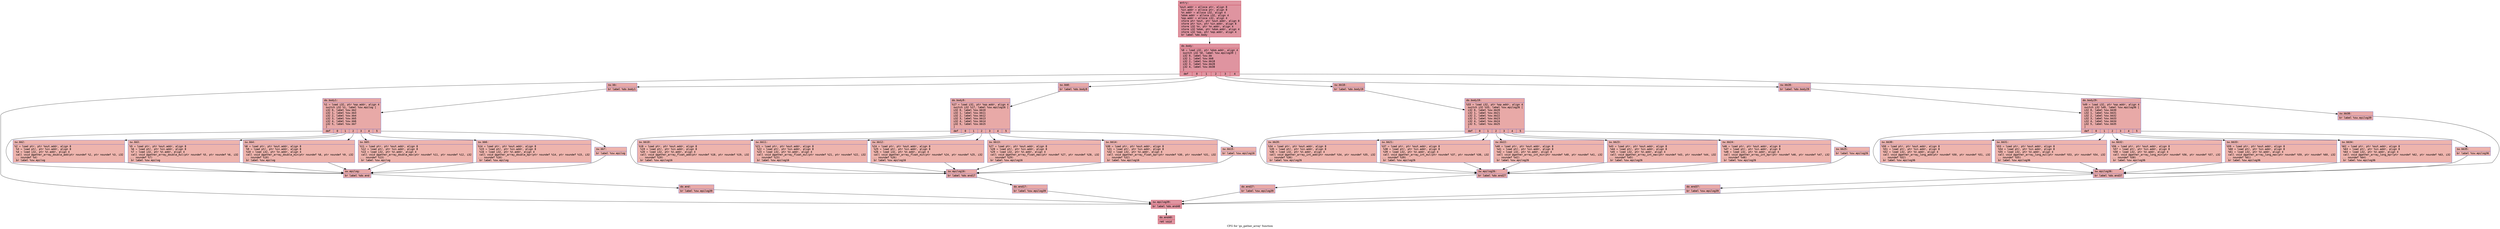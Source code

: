 digraph "CFG for 'gs_gather_array' function" {
	label="CFG for 'gs_gather_array' function";

	Node0x55e011c5eb60 [shape=record,color="#b70d28ff", style=filled, fillcolor="#b70d2870" fontname="Courier",label="{entry:\l|  %out.addr = alloca ptr, align 8\l  %in.addr = alloca ptr, align 8\l  %n.addr = alloca i32, align 4\l  %dom.addr = alloca i32, align 4\l  %op.addr = alloca i32, align 4\l  store ptr %out, ptr %out.addr, align 8\l  store ptr %in, ptr %in.addr, align 8\l  store i32 %n, ptr %n.addr, align 4\l  store i32 %dom, ptr %dom.addr, align 4\l  store i32 %op, ptr %op.addr, align 4\l  br label %do.body\l}"];
	Node0x55e011c5eb60 -> Node0x55e011c5fc80[tooltip="entry -> do.body\nProbability 100.00%" ];
	Node0x55e011c5fc80 [shape=record,color="#b70d28ff", style=filled, fillcolor="#b70d2870" fontname="Courier",label="{do.body:\l|  %0 = load i32, ptr %dom.addr, align 4\l  switch i32 %0, label %sw.epilog39 [\l    i32 0, label %sw.bb\l    i32 1, label %sw.bb8\l    i32 2, label %sw.bb18\l    i32 3, label %sw.bb28\l    i32 4, label %sw.bb38\l  ]\l|{<s0>def|<s1>0|<s2>1|<s3>2|<s4>3|<s5>4}}"];
	Node0x55e011c5fc80:s0 -> Node0x55e011c5fde0[tooltip="do.body -> sw.epilog39\nProbability 16.67%" ];
	Node0x55e011c5fc80:s1 -> Node0x55e011c60000[tooltip="do.body -> sw.bb\nProbability 16.67%" ];
	Node0x55e011c5fc80:s2 -> Node0x55e011c600d0[tooltip="do.body -> sw.bb8\nProbability 16.67%" ];
	Node0x55e011c5fc80:s3 -> Node0x55e011c601d0[tooltip="do.body -> sw.bb18\nProbability 16.67%" ];
	Node0x55e011c5fc80:s4 -> Node0x55e011c602d0[tooltip="do.body -> sw.bb28\nProbability 16.67%" ];
	Node0x55e011c5fc80:s5 -> Node0x55e011c603a0[tooltip="do.body -> sw.bb38\nProbability 16.67%" ];
	Node0x55e011c60000 [shape=record,color="#3d50c3ff", style=filled, fillcolor="#ca3b3770" fontname="Courier",label="{sw.bb:\l|  br label %do.body1\l}"];
	Node0x55e011c60000 -> Node0x55e011c60660[tooltip="sw.bb -> do.body1\nProbability 100.00%" ];
	Node0x55e011c60660 [shape=record,color="#3d50c3ff", style=filled, fillcolor="#ca3b3770" fontname="Courier",label="{do.body1:\l|  %1 = load i32, ptr %op.addr, align 4\l  switch i32 %1, label %sw.epilog [\l    i32 0, label %sw.bb2\l    i32 1, label %sw.bb3\l    i32 2, label %sw.bb4\l    i32 3, label %sw.bb5\l    i32 4, label %sw.bb6\l    i32 5, label %sw.bb7\l  ]\l|{<s0>def|<s1>0|<s2>1|<s3>2|<s4>3|<s5>4|<s6>5}}"];
	Node0x55e011c60660:s0 -> Node0x55e011c607d0[tooltip="do.body1 -> sw.epilog\nProbability 14.29%" ];
	Node0x55e011c60660:s1 -> Node0x55e011c60850[tooltip="do.body1 -> sw.bb2\nProbability 14.29%" ];
	Node0x55e011c60660:s2 -> Node0x55e011c60920[tooltip="do.body1 -> sw.bb3\nProbability 14.29%" ];
	Node0x55e011c60660:s3 -> Node0x55e011c609f0[tooltip="do.body1 -> sw.bb4\nProbability 14.29%" ];
	Node0x55e011c60660:s4 -> Node0x55e011c60ac0[tooltip="do.body1 -> sw.bb5\nProbability 14.29%" ];
	Node0x55e011c60660:s5 -> Node0x55e011c60b90[tooltip="do.body1 -> sw.bb6\nProbability 14.29%" ];
	Node0x55e011c60660:s6 -> Node0x55e011c60fb0[tooltip="do.body1 -> sw.bb7\nProbability 14.29%" ];
	Node0x55e011c60850 [shape=record,color="#3d50c3ff", style=filled, fillcolor="#d8564670" fontname="Courier",label="{sw.bb2:\l|  %2 = load ptr, ptr %out.addr, align 8\l  %3 = load ptr, ptr %in.addr, align 8\l  %4 = load i32, ptr %n.addr, align 4\l  call void @gather_array_double_add(ptr noundef %2, ptr noundef %3, i32\l... noundef %4)\l  br label %sw.epilog\l}"];
	Node0x55e011c60850 -> Node0x55e011c607d0[tooltip="sw.bb2 -> sw.epilog\nProbability 100.00%" ];
	Node0x55e011c60920 [shape=record,color="#3d50c3ff", style=filled, fillcolor="#d8564670" fontname="Courier",label="{sw.bb3:\l|  %5 = load ptr, ptr %out.addr, align 8\l  %6 = load ptr, ptr %in.addr, align 8\l  %7 = load i32, ptr %n.addr, align 4\l  call void @gather_array_double_mul(ptr noundef %5, ptr noundef %6, i32\l... noundef %7)\l  br label %sw.epilog\l}"];
	Node0x55e011c60920 -> Node0x55e011c607d0[tooltip="sw.bb3 -> sw.epilog\nProbability 100.00%" ];
	Node0x55e011c609f0 [shape=record,color="#3d50c3ff", style=filled, fillcolor="#d8564670" fontname="Courier",label="{sw.bb4:\l|  %8 = load ptr, ptr %out.addr, align 8\l  %9 = load ptr, ptr %in.addr, align 8\l  %10 = load i32, ptr %n.addr, align 4\l  call void @gather_array_double_min(ptr noundef %8, ptr noundef %9, i32\l... noundef %10)\l  br label %sw.epilog\l}"];
	Node0x55e011c609f0 -> Node0x55e011c607d0[tooltip="sw.bb4 -> sw.epilog\nProbability 100.00%" ];
	Node0x55e011c60ac0 [shape=record,color="#3d50c3ff", style=filled, fillcolor="#d8564670" fontname="Courier",label="{sw.bb5:\l|  %11 = load ptr, ptr %out.addr, align 8\l  %12 = load ptr, ptr %in.addr, align 8\l  %13 = load i32, ptr %n.addr, align 4\l  call void @gather_array_double_max(ptr noundef %11, ptr noundef %12, i32\l... noundef %13)\l  br label %sw.epilog\l}"];
	Node0x55e011c60ac0 -> Node0x55e011c607d0[tooltip="sw.bb5 -> sw.epilog\nProbability 100.00%" ];
	Node0x55e011c60b90 [shape=record,color="#3d50c3ff", style=filled, fillcolor="#d8564670" fontname="Courier",label="{sw.bb6:\l|  %14 = load ptr, ptr %out.addr, align 8\l  %15 = load ptr, ptr %in.addr, align 8\l  %16 = load i32, ptr %n.addr, align 4\l  call void @gather_array_double_bpr(ptr noundef %14, ptr noundef %15, i32\l... noundef %16)\l  br label %sw.epilog\l}"];
	Node0x55e011c60b90 -> Node0x55e011c607d0[tooltip="sw.bb6 -> sw.epilog\nProbability 100.00%" ];
	Node0x55e011c60fb0 [shape=record,color="#3d50c3ff", style=filled, fillcolor="#d8564670" fontname="Courier",label="{sw.bb7:\l|  br label %sw.epilog\l}"];
	Node0x55e011c60fb0 -> Node0x55e011c607d0[tooltip="sw.bb7 -> sw.epilog\nProbability 100.00%" ];
	Node0x55e011c607d0 [shape=record,color="#3d50c3ff", style=filled, fillcolor="#ca3b3770" fontname="Courier",label="{sw.epilog:\l|  br label %do.end\l}"];
	Node0x55e011c607d0 -> Node0x55e011c622e0[tooltip="sw.epilog -> do.end\nProbability 100.00%" ];
	Node0x55e011c622e0 [shape=record,color="#3d50c3ff", style=filled, fillcolor="#ca3b3770" fontname="Courier",label="{do.end:\l|  br label %sw.epilog39\l}"];
	Node0x55e011c622e0 -> Node0x55e011c5fde0[tooltip="do.end -> sw.epilog39\nProbability 100.00%" ];
	Node0x55e011c600d0 [shape=record,color="#3d50c3ff", style=filled, fillcolor="#ca3b3770" fontname="Courier",label="{sw.bb8:\l|  br label %do.body9\l}"];
	Node0x55e011c600d0 -> Node0x55e011c62410[tooltip="sw.bb8 -> do.body9\nProbability 100.00%" ];
	Node0x55e011c62410 [shape=record,color="#3d50c3ff", style=filled, fillcolor="#ca3b3770" fontname="Courier",label="{do.body9:\l|  %17 = load i32, ptr %op.addr, align 4\l  switch i32 %17, label %sw.epilog16 [\l    i32 0, label %sw.bb10\l    i32 1, label %sw.bb11\l    i32 2, label %sw.bb12\l    i32 3, label %sw.bb13\l    i32 4, label %sw.bb14\l    i32 5, label %sw.bb15\l  ]\l|{<s0>def|<s1>0|<s2>1|<s3>2|<s4>3|<s5>4|<s6>5}}"];
	Node0x55e011c62410:s0 -> Node0x55e011c62550[tooltip="do.body9 -> sw.epilog16\nProbability 14.29%" ];
	Node0x55e011c62410:s1 -> Node0x55e011c625a0[tooltip="do.body9 -> sw.bb10\nProbability 14.29%" ];
	Node0x55e011c62410:s2 -> Node0x55e011c62610[tooltip="do.body9 -> sw.bb11\nProbability 14.29%" ];
	Node0x55e011c62410:s3 -> Node0x55e011c62680[tooltip="do.body9 -> sw.bb12\nProbability 14.29%" ];
	Node0x55e011c62410:s4 -> Node0x55e011c62750[tooltip="do.body9 -> sw.bb13\nProbability 14.29%" ];
	Node0x55e011c62410:s5 -> Node0x55e011c62820[tooltip="do.body9 -> sw.bb14\nProbability 14.29%" ];
	Node0x55e011c62410:s6 -> Node0x55e011c628f0[tooltip="do.body9 -> sw.bb15\nProbability 14.29%" ];
	Node0x55e011c625a0 [shape=record,color="#3d50c3ff", style=filled, fillcolor="#d8564670" fontname="Courier",label="{sw.bb10:\l|  %18 = load ptr, ptr %out.addr, align 8\l  %19 = load ptr, ptr %in.addr, align 8\l  %20 = load i32, ptr %n.addr, align 4\l  call void @gather_array_float_add(ptr noundef %18, ptr noundef %19, i32\l... noundef %20)\l  br label %sw.epilog16\l}"];
	Node0x55e011c625a0 -> Node0x55e011c62550[tooltip="sw.bb10 -> sw.epilog16\nProbability 100.00%" ];
	Node0x55e011c62610 [shape=record,color="#3d50c3ff", style=filled, fillcolor="#d8564670" fontname="Courier",label="{sw.bb11:\l|  %21 = load ptr, ptr %out.addr, align 8\l  %22 = load ptr, ptr %in.addr, align 8\l  %23 = load i32, ptr %n.addr, align 4\l  call void @gather_array_float_mul(ptr noundef %21, ptr noundef %22, i32\l... noundef %23)\l  br label %sw.epilog16\l}"];
	Node0x55e011c62610 -> Node0x55e011c62550[tooltip="sw.bb11 -> sw.epilog16\nProbability 100.00%" ];
	Node0x55e011c62680 [shape=record,color="#3d50c3ff", style=filled, fillcolor="#d8564670" fontname="Courier",label="{sw.bb12:\l|  %24 = load ptr, ptr %out.addr, align 8\l  %25 = load ptr, ptr %in.addr, align 8\l  %26 = load i32, ptr %n.addr, align 4\l  call void @gather_array_float_min(ptr noundef %24, ptr noundef %25, i32\l... noundef %26)\l  br label %sw.epilog16\l}"];
	Node0x55e011c62680 -> Node0x55e011c62550[tooltip="sw.bb12 -> sw.epilog16\nProbability 100.00%" ];
	Node0x55e011c62750 [shape=record,color="#3d50c3ff", style=filled, fillcolor="#d8564670" fontname="Courier",label="{sw.bb13:\l|  %27 = load ptr, ptr %out.addr, align 8\l  %28 = load ptr, ptr %in.addr, align 8\l  %29 = load i32, ptr %n.addr, align 4\l  call void @gather_array_float_max(ptr noundef %27, ptr noundef %28, i32\l... noundef %29)\l  br label %sw.epilog16\l}"];
	Node0x55e011c62750 -> Node0x55e011c62550[tooltip="sw.bb13 -> sw.epilog16\nProbability 100.00%" ];
	Node0x55e011c62820 [shape=record,color="#3d50c3ff", style=filled, fillcolor="#d8564670" fontname="Courier",label="{sw.bb14:\l|  %30 = load ptr, ptr %out.addr, align 8\l  %31 = load ptr, ptr %in.addr, align 8\l  %32 = load i32, ptr %n.addr, align 4\l  call void @gather_array_float_bpr(ptr noundef %30, ptr noundef %31, i32\l... noundef %32)\l  br label %sw.epilog16\l}"];
	Node0x55e011c62820 -> Node0x55e011c62550[tooltip="sw.bb14 -> sw.epilog16\nProbability 100.00%" ];
	Node0x55e011c628f0 [shape=record,color="#3d50c3ff", style=filled, fillcolor="#d8564670" fontname="Courier",label="{sw.bb15:\l|  br label %sw.epilog16\l}"];
	Node0x55e011c628f0 -> Node0x55e011c62550[tooltip="sw.bb15 -> sw.epilog16\nProbability 100.00%" ];
	Node0x55e011c62550 [shape=record,color="#3d50c3ff", style=filled, fillcolor="#ca3b3770" fontname="Courier",label="{sw.epilog16:\l|  br label %do.end17\l}"];
	Node0x55e011c62550 -> Node0x55e011c63fa0[tooltip="sw.epilog16 -> do.end17\nProbability 100.00%" ];
	Node0x55e011c63fa0 [shape=record,color="#3d50c3ff", style=filled, fillcolor="#ca3b3770" fontname="Courier",label="{do.end17:\l|  br label %sw.epilog39\l}"];
	Node0x55e011c63fa0 -> Node0x55e011c5fde0[tooltip="do.end17 -> sw.epilog39\nProbability 100.00%" ];
	Node0x55e011c601d0 [shape=record,color="#3d50c3ff", style=filled, fillcolor="#ca3b3770" fontname="Courier",label="{sw.bb18:\l|  br label %do.body19\l}"];
	Node0x55e011c601d0 -> Node0x55e011c640d0[tooltip="sw.bb18 -> do.body19\nProbability 100.00%" ];
	Node0x55e011c640d0 [shape=record,color="#3d50c3ff", style=filled, fillcolor="#ca3b3770" fontname="Courier",label="{do.body19:\l|  %33 = load i32, ptr %op.addr, align 4\l  switch i32 %33, label %sw.epilog26 [\l    i32 0, label %sw.bb20\l    i32 1, label %sw.bb21\l    i32 2, label %sw.bb22\l    i32 3, label %sw.bb23\l    i32 4, label %sw.bb24\l    i32 5, label %sw.bb25\l  ]\l|{<s0>def|<s1>0|<s2>1|<s3>2|<s4>3|<s5>4|<s6>5}}"];
	Node0x55e011c640d0:s0 -> Node0x55e011c64210[tooltip="do.body19 -> sw.epilog26\nProbability 14.29%" ];
	Node0x55e011c640d0:s1 -> Node0x55e011c64290[tooltip="do.body19 -> sw.bb20\nProbability 14.29%" ];
	Node0x55e011c640d0:s2 -> Node0x55e011c642e0[tooltip="do.body19 -> sw.bb21\nProbability 14.29%" ];
	Node0x55e011c640d0:s3 -> Node0x55e011c64350[tooltip="do.body19 -> sw.bb22\nProbability 14.29%" ];
	Node0x55e011c640d0:s4 -> Node0x55e011c64420[tooltip="do.body19 -> sw.bb23\nProbability 14.29%" ];
	Node0x55e011c640d0:s5 -> Node0x55e011c644f0[tooltip="do.body19 -> sw.bb24\nProbability 14.29%" ];
	Node0x55e011c640d0:s6 -> Node0x55e011c645c0[tooltip="do.body19 -> sw.bb25\nProbability 14.29%" ];
	Node0x55e011c64290 [shape=record,color="#3d50c3ff", style=filled, fillcolor="#d8564670" fontname="Courier",label="{sw.bb20:\l|  %34 = load ptr, ptr %out.addr, align 8\l  %35 = load ptr, ptr %in.addr, align 8\l  %36 = load i32, ptr %n.addr, align 4\l  call void @gather_array_int_add(ptr noundef %34, ptr noundef %35, i32\l... noundef %36)\l  br label %sw.epilog26\l}"];
	Node0x55e011c64290 -> Node0x55e011c64210[tooltip="sw.bb20 -> sw.epilog26\nProbability 100.00%" ];
	Node0x55e011c642e0 [shape=record,color="#3d50c3ff", style=filled, fillcolor="#d8564670" fontname="Courier",label="{sw.bb21:\l|  %37 = load ptr, ptr %out.addr, align 8\l  %38 = load ptr, ptr %in.addr, align 8\l  %39 = load i32, ptr %n.addr, align 4\l  call void @gather_array_int_mul(ptr noundef %37, ptr noundef %38, i32\l... noundef %39)\l  br label %sw.epilog26\l}"];
	Node0x55e011c642e0 -> Node0x55e011c64210[tooltip="sw.bb21 -> sw.epilog26\nProbability 100.00%" ];
	Node0x55e011c64350 [shape=record,color="#3d50c3ff", style=filled, fillcolor="#d8564670" fontname="Courier",label="{sw.bb22:\l|  %40 = load ptr, ptr %out.addr, align 8\l  %41 = load ptr, ptr %in.addr, align 8\l  %42 = load i32, ptr %n.addr, align 4\l  call void @gather_array_int_min(ptr noundef %40, ptr noundef %41, i32\l... noundef %42)\l  br label %sw.epilog26\l}"];
	Node0x55e011c64350 -> Node0x55e011c64210[tooltip="sw.bb22 -> sw.epilog26\nProbability 100.00%" ];
	Node0x55e011c64420 [shape=record,color="#3d50c3ff", style=filled, fillcolor="#d8564670" fontname="Courier",label="{sw.bb23:\l|  %43 = load ptr, ptr %out.addr, align 8\l  %44 = load ptr, ptr %in.addr, align 8\l  %45 = load i32, ptr %n.addr, align 4\l  call void @gather_array_int_max(ptr noundef %43, ptr noundef %44, i32\l... noundef %45)\l  br label %sw.epilog26\l}"];
	Node0x55e011c64420 -> Node0x55e011c64210[tooltip="sw.bb23 -> sw.epilog26\nProbability 100.00%" ];
	Node0x55e011c644f0 [shape=record,color="#3d50c3ff", style=filled, fillcolor="#d8564670" fontname="Courier",label="{sw.bb24:\l|  %46 = load ptr, ptr %out.addr, align 8\l  %47 = load ptr, ptr %in.addr, align 8\l  %48 = load i32, ptr %n.addr, align 4\l  call void @gather_array_int_bpr(ptr noundef %46, ptr noundef %47, i32\l... noundef %48)\l  br label %sw.epilog26\l}"];
	Node0x55e011c644f0 -> Node0x55e011c64210[tooltip="sw.bb24 -> sw.epilog26\nProbability 100.00%" ];
	Node0x55e011c645c0 [shape=record,color="#3d50c3ff", style=filled, fillcolor="#d8564670" fontname="Courier",label="{sw.bb25:\l|  br label %sw.epilog26\l}"];
	Node0x55e011c645c0 -> Node0x55e011c64210[tooltip="sw.bb25 -> sw.epilog26\nProbability 100.00%" ];
	Node0x55e011c64210 [shape=record,color="#3d50c3ff", style=filled, fillcolor="#ca3b3770" fontname="Courier",label="{sw.epilog26:\l|  br label %do.end27\l}"];
	Node0x55e011c64210 -> Node0x55e011c66480[tooltip="sw.epilog26 -> do.end27\nProbability 100.00%" ];
	Node0x55e011c66480 [shape=record,color="#3d50c3ff", style=filled, fillcolor="#ca3b3770" fontname="Courier",label="{do.end27:\l|  br label %sw.epilog39\l}"];
	Node0x55e011c66480 -> Node0x55e011c5fde0[tooltip="do.end27 -> sw.epilog39\nProbability 100.00%" ];
	Node0x55e011c602d0 [shape=record,color="#3d50c3ff", style=filled, fillcolor="#ca3b3770" fontname="Courier",label="{sw.bb28:\l|  br label %do.body29\l}"];
	Node0x55e011c602d0 -> Node0x55e011c665b0[tooltip="sw.bb28 -> do.body29\nProbability 100.00%" ];
	Node0x55e011c665b0 [shape=record,color="#3d50c3ff", style=filled, fillcolor="#ca3b3770" fontname="Courier",label="{do.body29:\l|  %49 = load i32, ptr %op.addr, align 4\l  switch i32 %49, label %sw.epilog36 [\l    i32 0, label %sw.bb30\l    i32 1, label %sw.bb31\l    i32 2, label %sw.bb32\l    i32 3, label %sw.bb33\l    i32 4, label %sw.bb34\l    i32 5, label %sw.bb35\l  ]\l|{<s0>def|<s1>0|<s2>1|<s3>2|<s4>3|<s5>4|<s6>5}}"];
	Node0x55e011c665b0:s0 -> Node0x55e011c666f0[tooltip="do.body29 -> sw.epilog36\nProbability 14.29%" ];
	Node0x55e011c665b0:s1 -> Node0x55e011c66770[tooltip="do.body29 -> sw.bb30\nProbability 14.29%" ];
	Node0x55e011c665b0:s2 -> Node0x55e011c667c0[tooltip="do.body29 -> sw.bb31\nProbability 14.29%" ];
	Node0x55e011c665b0:s3 -> Node0x55e011c66e50[tooltip="do.body29 -> sw.bb32\nProbability 14.29%" ];
	Node0x55e011c665b0:s4 -> Node0x55e011c66f20[tooltip="do.body29 -> sw.bb33\nProbability 14.29%" ];
	Node0x55e011c665b0:s5 -> Node0x55e011c66ff0[tooltip="do.body29 -> sw.bb34\nProbability 14.29%" ];
	Node0x55e011c665b0:s6 -> Node0x55e011c5ef00[tooltip="do.body29 -> sw.bb35\nProbability 14.29%" ];
	Node0x55e011c66770 [shape=record,color="#3d50c3ff", style=filled, fillcolor="#d8564670" fontname="Courier",label="{sw.bb30:\l|  %50 = load ptr, ptr %out.addr, align 8\l  %51 = load ptr, ptr %in.addr, align 8\l  %52 = load i32, ptr %n.addr, align 4\l  call void @gather_array_long_add(ptr noundef %50, ptr noundef %51, i32\l... noundef %52)\l  br label %sw.epilog36\l}"];
	Node0x55e011c66770 -> Node0x55e011c666f0[tooltip="sw.bb30 -> sw.epilog36\nProbability 100.00%" ];
	Node0x55e011c667c0 [shape=record,color="#3d50c3ff", style=filled, fillcolor="#d8564670" fontname="Courier",label="{sw.bb31:\l|  %53 = load ptr, ptr %out.addr, align 8\l  %54 = load ptr, ptr %in.addr, align 8\l  %55 = load i32, ptr %n.addr, align 4\l  call void @gather_array_long_mul(ptr noundef %53, ptr noundef %54, i32\l... noundef %55)\l  br label %sw.epilog36\l}"];
	Node0x55e011c667c0 -> Node0x55e011c666f0[tooltip="sw.bb31 -> sw.epilog36\nProbability 100.00%" ];
	Node0x55e011c66e50 [shape=record,color="#3d50c3ff", style=filled, fillcolor="#d8564670" fontname="Courier",label="{sw.bb32:\l|  %56 = load ptr, ptr %out.addr, align 8\l  %57 = load ptr, ptr %in.addr, align 8\l  %58 = load i32, ptr %n.addr, align 4\l  call void @gather_array_long_min(ptr noundef %56, ptr noundef %57, i32\l... noundef %58)\l  br label %sw.epilog36\l}"];
	Node0x55e011c66e50 -> Node0x55e011c666f0[tooltip="sw.bb32 -> sw.epilog36\nProbability 100.00%" ];
	Node0x55e011c66f20 [shape=record,color="#3d50c3ff", style=filled, fillcolor="#d8564670" fontname="Courier",label="{sw.bb33:\l|  %59 = load ptr, ptr %out.addr, align 8\l  %60 = load ptr, ptr %in.addr, align 8\l  %61 = load i32, ptr %n.addr, align 4\l  call void @gather_array_long_max(ptr noundef %59, ptr noundef %60, i32\l... noundef %61)\l  br label %sw.epilog36\l}"];
	Node0x55e011c66f20 -> Node0x55e011c666f0[tooltip="sw.bb33 -> sw.epilog36\nProbability 100.00%" ];
	Node0x55e011c66ff0 [shape=record,color="#3d50c3ff", style=filled, fillcolor="#d8564670" fontname="Courier",label="{sw.bb34:\l|  %62 = load ptr, ptr %out.addr, align 8\l  %63 = load ptr, ptr %in.addr, align 8\l  %64 = load i32, ptr %n.addr, align 4\l  call void @gather_array_long_bpr(ptr noundef %62, ptr noundef %63, i32\l... noundef %64)\l  br label %sw.epilog36\l}"];
	Node0x55e011c66ff0 -> Node0x55e011c666f0[tooltip="sw.bb34 -> sw.epilog36\nProbability 100.00%" ];
	Node0x55e011c5ef00 [shape=record,color="#3d50c3ff", style=filled, fillcolor="#d8564670" fontname="Courier",label="{sw.bb35:\l|  br label %sw.epilog36\l}"];
	Node0x55e011c5ef00 -> Node0x55e011c666f0[tooltip="sw.bb35 -> sw.epilog36\nProbability 100.00%" ];
	Node0x55e011c666f0 [shape=record,color="#3d50c3ff", style=filled, fillcolor="#ca3b3770" fontname="Courier",label="{sw.epilog36:\l|  br label %do.end37\l}"];
	Node0x55e011c666f0 -> Node0x55e011c68f70[tooltip="sw.epilog36 -> do.end37\nProbability 100.00%" ];
	Node0x55e011c68f70 [shape=record,color="#3d50c3ff", style=filled, fillcolor="#ca3b3770" fontname="Courier",label="{do.end37:\l|  br label %sw.epilog39\l}"];
	Node0x55e011c68f70 -> Node0x55e011c5fde0[tooltip="do.end37 -> sw.epilog39\nProbability 100.00%" ];
	Node0x55e011c603a0 [shape=record,color="#3d50c3ff", style=filled, fillcolor="#ca3b3770" fontname="Courier",label="{sw.bb38:\l|  br label %sw.epilog39\l}"];
	Node0x55e011c603a0 -> Node0x55e011c5fde0[tooltip="sw.bb38 -> sw.epilog39\nProbability 100.00%" ];
	Node0x55e011c5fde0 [shape=record,color="#b70d28ff", style=filled, fillcolor="#b70d2870" fontname="Courier",label="{sw.epilog39:\l|  br label %do.end40\l}"];
	Node0x55e011c5fde0 -> Node0x55e011c69110[tooltip="sw.epilog39 -> do.end40\nProbability 100.00%" ];
	Node0x55e011c69110 [shape=record,color="#b70d28ff", style=filled, fillcolor="#b70d2870" fontname="Courier",label="{do.end40:\l|  ret void\l}"];
}

